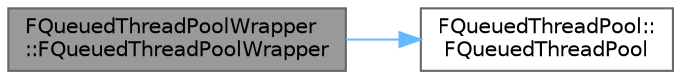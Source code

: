 digraph "FQueuedThreadPoolWrapper::FQueuedThreadPoolWrapper"
{
 // INTERACTIVE_SVG=YES
 // LATEX_PDF_SIZE
  bgcolor="transparent";
  edge [fontname=Helvetica,fontsize=10,labelfontname=Helvetica,labelfontsize=10];
  node [fontname=Helvetica,fontsize=10,shape=box,height=0.2,width=0.4];
  rankdir="LR";
  Node1 [id="Node000001",label="FQueuedThreadPoolWrapper\l::FQueuedThreadPoolWrapper",height=0.2,width=0.4,color="gray40", fillcolor="grey60", style="filled", fontcolor="black",tooltip="InWrappedQueuedThreadPool Underlying thread pool to schedule task to."];
  Node1 -> Node2 [id="edge1_Node000001_Node000002",color="steelblue1",style="solid",tooltip=" "];
  Node2 [id="Node000002",label="FQueuedThreadPool::\lFQueuedThreadPool",height=0.2,width=0.4,color="grey40", fillcolor="white", style="filled",URL="$dc/d70/classFQueuedThreadPool.html#a2af6faed1904e51a12157c81770e1628",tooltip=" "];
}

